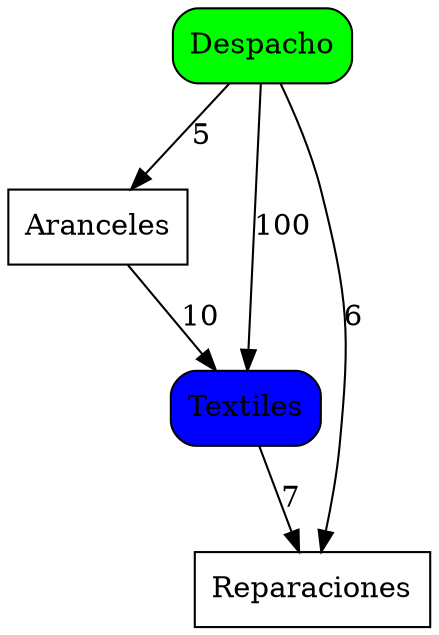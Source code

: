 digraph grafica{ 
 node [shape=box]
Despacho->Aranceles[label="5"];
Despacho->Reparaciones[label="6"];
Despacho->Textiles[label="100"];
Aranceles->Textiles[label="10"];
Textiles->Reparaciones[label="7"];
Textiles[fillcolor=blue, style="rounded,filled"]
Despacho[fillcolor=green, style="rounded,filled"]
}